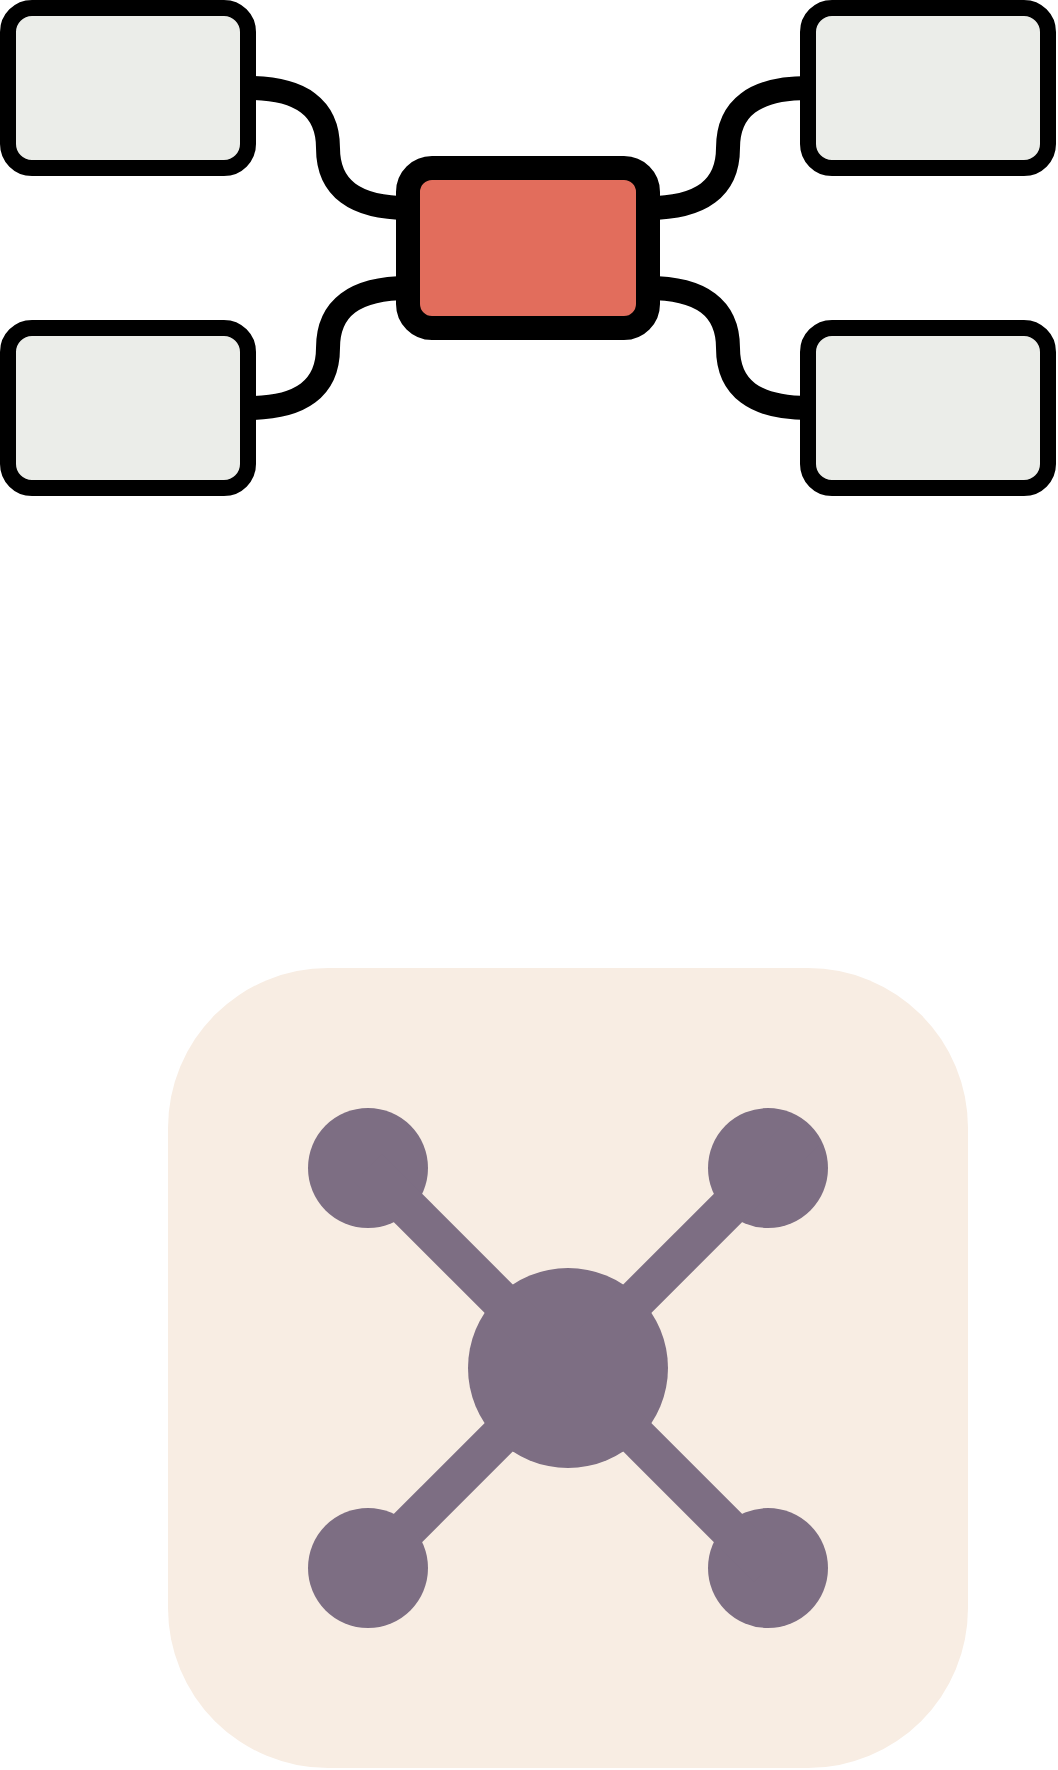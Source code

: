 <mxfile version="26.0.6">
  <diagram name="Page-1" id="dM8tztQt9NShFwbWACDo">
    <mxGraphModel dx="758" dy="944" grid="1" gridSize="10" guides="1" tooltips="1" connect="1" arrows="1" fold="1" page="1" pageScale="1" pageWidth="827" pageHeight="1169" math="0" shadow="0">
      <root>
        <mxCell id="0" />
        <mxCell id="1" parent="0" />
        <mxCell id="qqk2YeIDn_j3kmsEYsQR-13" value="" style="rounded=1;whiteSpace=wrap;html=1;fillColor=#F8EDE3;strokeColor=none;arcSize=20;" vertex="1" parent="1">
          <mxGeometry x="240" y="760" width="400" height="400" as="geometry" />
        </mxCell>
        <mxCell id="qqk2YeIDn_j3kmsEYsQR-8" style="edgeStyle=orthogonalEdgeStyle;rounded=0;orthogonalLoop=1;jettySize=auto;html=1;entryX=0;entryY=0.5;entryDx=0;entryDy=0;exitX=1;exitY=0.25;exitDx=0;exitDy=0;strokeWidth=12;endArrow=none;endFill=0;curved=1;strokeColor=#000000;" edge="1" parent="1" source="qqk2YeIDn_j3kmsEYsQR-1" target="qqk2YeIDn_j3kmsEYsQR-2">
          <mxGeometry relative="1" as="geometry" />
        </mxCell>
        <mxCell id="qqk2YeIDn_j3kmsEYsQR-9" style="edgeStyle=orthogonalEdgeStyle;rounded=0;orthogonalLoop=1;jettySize=auto;html=1;exitX=1;exitY=0.75;exitDx=0;exitDy=0;entryX=0;entryY=0.5;entryDx=0;entryDy=0;strokeWidth=12;endArrow=none;endFill=0;curved=1;strokeColor=#000000;" edge="1" parent="1" source="qqk2YeIDn_j3kmsEYsQR-1" target="qqk2YeIDn_j3kmsEYsQR-3">
          <mxGeometry relative="1" as="geometry" />
        </mxCell>
        <mxCell id="qqk2YeIDn_j3kmsEYsQR-10" style="edgeStyle=orthogonalEdgeStyle;rounded=0;orthogonalLoop=1;jettySize=auto;html=1;exitX=0;exitY=0.75;exitDx=0;exitDy=0;entryX=1;entryY=0.5;entryDx=0;entryDy=0;strokeWidth=12;endArrow=none;endFill=0;curved=1;strokeColor=#000000;" edge="1" parent="1" source="qqk2YeIDn_j3kmsEYsQR-1" target="qqk2YeIDn_j3kmsEYsQR-4">
          <mxGeometry relative="1" as="geometry" />
        </mxCell>
        <mxCell id="qqk2YeIDn_j3kmsEYsQR-11" style="edgeStyle=orthogonalEdgeStyle;rounded=0;orthogonalLoop=1;jettySize=auto;html=1;exitX=0;exitY=0.25;exitDx=0;exitDy=0;entryX=1;entryY=0.5;entryDx=0;entryDy=0;strokeWidth=12;endArrow=none;endFill=0;curved=1;strokeColor=#000000;" edge="1" parent="1" source="qqk2YeIDn_j3kmsEYsQR-1" target="qqk2YeIDn_j3kmsEYsQR-5">
          <mxGeometry relative="1" as="geometry" />
        </mxCell>
        <mxCell id="qqk2YeIDn_j3kmsEYsQR-1" value="" style="rounded=1;whiteSpace=wrap;html=1;strokeWidth=12;fillColor=#E26D5C;strokeColor=#000000;" vertex="1" parent="1">
          <mxGeometry x="360" y="360" width="120" height="80" as="geometry" />
        </mxCell>
        <mxCell id="qqk2YeIDn_j3kmsEYsQR-2" value="" style="rounded=1;whiteSpace=wrap;html=1;strokeWidth=8;fillColor=#EBEDE9;strokeColor=#000000;" vertex="1" parent="1">
          <mxGeometry x="560" y="280" width="120" height="80" as="geometry" />
        </mxCell>
        <mxCell id="qqk2YeIDn_j3kmsEYsQR-3" value="" style="rounded=1;whiteSpace=wrap;html=1;strokeWidth=8;fillColor=#EBEDE9;strokeColor=#000000;" vertex="1" parent="1">
          <mxGeometry x="560" y="440" width="120" height="80" as="geometry" />
        </mxCell>
        <mxCell id="qqk2YeIDn_j3kmsEYsQR-4" value="" style="rounded=1;whiteSpace=wrap;html=1;strokeWidth=8;fillColor=#EBEDE9;strokeColor=#000000;" vertex="1" parent="1">
          <mxGeometry x="160" y="440" width="120" height="80" as="geometry" />
        </mxCell>
        <mxCell id="qqk2YeIDn_j3kmsEYsQR-5" value="" style="rounded=1;whiteSpace=wrap;html=1;strokeWidth=8;fillColor=#EBEDE9;strokeColor=#000000;" vertex="1" parent="1">
          <mxGeometry x="160" y="280" width="120" height="80" as="geometry" />
        </mxCell>
        <mxCell id="qqk2YeIDn_j3kmsEYsQR-12" value="" style="ellipse;whiteSpace=wrap;html=1;fillColor=#7D6E83;strokeColor=none;" vertex="1" parent="1">
          <mxGeometry x="390" y="910" width="100" height="100" as="geometry" />
        </mxCell>
        <mxCell id="qqk2YeIDn_j3kmsEYsQR-14" value="" style="ellipse;whiteSpace=wrap;html=1;fillColor=#7D6E83;strokeColor=none;" vertex="1" parent="1">
          <mxGeometry x="310" y="830" width="60" height="60" as="geometry" />
        </mxCell>
        <mxCell id="qqk2YeIDn_j3kmsEYsQR-15" value="" style="ellipse;whiteSpace=wrap;html=1;fillColor=#7D6E83;strokeColor=none;" vertex="1" parent="1">
          <mxGeometry x="510" y="830" width="60" height="60" as="geometry" />
        </mxCell>
        <mxCell id="qqk2YeIDn_j3kmsEYsQR-17" value="" style="ellipse;whiteSpace=wrap;html=1;fillColor=#7D6E83;strokeColor=none;" vertex="1" parent="1">
          <mxGeometry x="510" y="1030" width="60" height="60" as="geometry" />
        </mxCell>
        <mxCell id="qqk2YeIDn_j3kmsEYsQR-20" value="" style="endArrow=none;html=1;rounded=0;strokeWidth=20;strokeColor=#7D6E83;exitX=0.333;exitY=0.667;exitDx=0;exitDy=0;exitPerimeter=0;" edge="1" parent="1" source="qqk2YeIDn_j3kmsEYsQR-16">
          <mxGeometry width="50" height="50" relative="1" as="geometry">
            <mxPoint x="320" y="1080" as="sourcePoint" />
            <mxPoint x="558.787" y="841.213" as="targetPoint" />
          </mxGeometry>
        </mxCell>
        <mxCell id="qqk2YeIDn_j3kmsEYsQR-21" value="" style="endArrow=none;html=1;rounded=0;strokeWidth=20;strokeColor=#7D6E83;entryX=0.5;entryY=0.5;entryDx=0;entryDy=0;entryPerimeter=0;exitX=0.5;exitY=0.5;exitDx=0;exitDy=0;exitPerimeter=0;" edge="1" parent="1" source="qqk2YeIDn_j3kmsEYsQR-17" target="qqk2YeIDn_j3kmsEYsQR-14">
          <mxGeometry width="50" height="50" relative="1" as="geometry">
            <mxPoint x="330" y="1090" as="sourcePoint" />
            <mxPoint x="568.787" y="851.213" as="targetPoint" />
          </mxGeometry>
        </mxCell>
        <mxCell id="qqk2YeIDn_j3kmsEYsQR-16" value="" style="ellipse;whiteSpace=wrap;html=1;fillColor=#7D6E83;strokeColor=none;" vertex="1" parent="1">
          <mxGeometry x="310" y="1030" width="60" height="60" as="geometry" />
        </mxCell>
      </root>
    </mxGraphModel>
  </diagram>
</mxfile>
